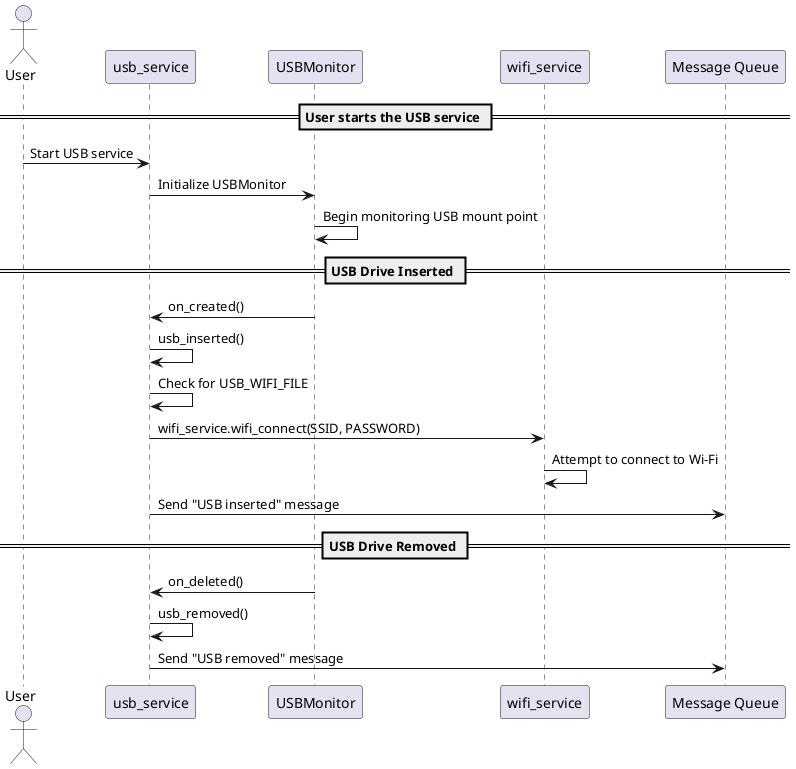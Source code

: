 @startuml

actor User
participant "usb_service" as usb
participant "USBMonitor" as monitor
participant "wifi_service" as wifi
participant "Message Queue" as queue

== User starts the USB service ==
User -> usb : Start USB service
usb -> monitor : Initialize USBMonitor
monitor -> monitor : Begin monitoring USB mount point

== USB Drive Inserted ==
monitor -> usb : on_created()
usb -> usb : usb_inserted()
usb -> usb : Check for USB_WIFI_FILE
usb -> wifi : wifi_service.wifi_connect(SSID, PASSWORD)
wifi -> wifi : Attempt to connect to Wi-Fi
usb -> queue : Send "USB inserted" message

== USB Drive Removed ==
monitor -> usb : on_deleted()
usb -> usb : usb_removed()
usb -> queue : Send "USB removed" message

@enduml
